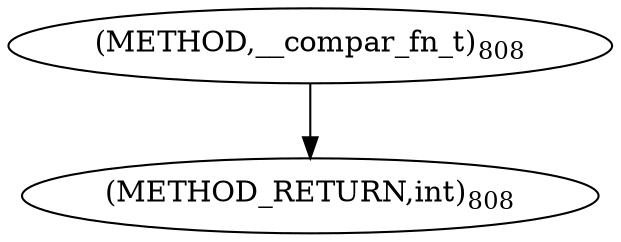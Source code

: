 digraph "__compar_fn_t" {  
"45493" [label = <(METHOD,__compar_fn_t)<SUB>808</SUB>> ]
"45496" [label = <(METHOD_RETURN,int)<SUB>808</SUB>> ]
  "45493" -> "45496" 
}
